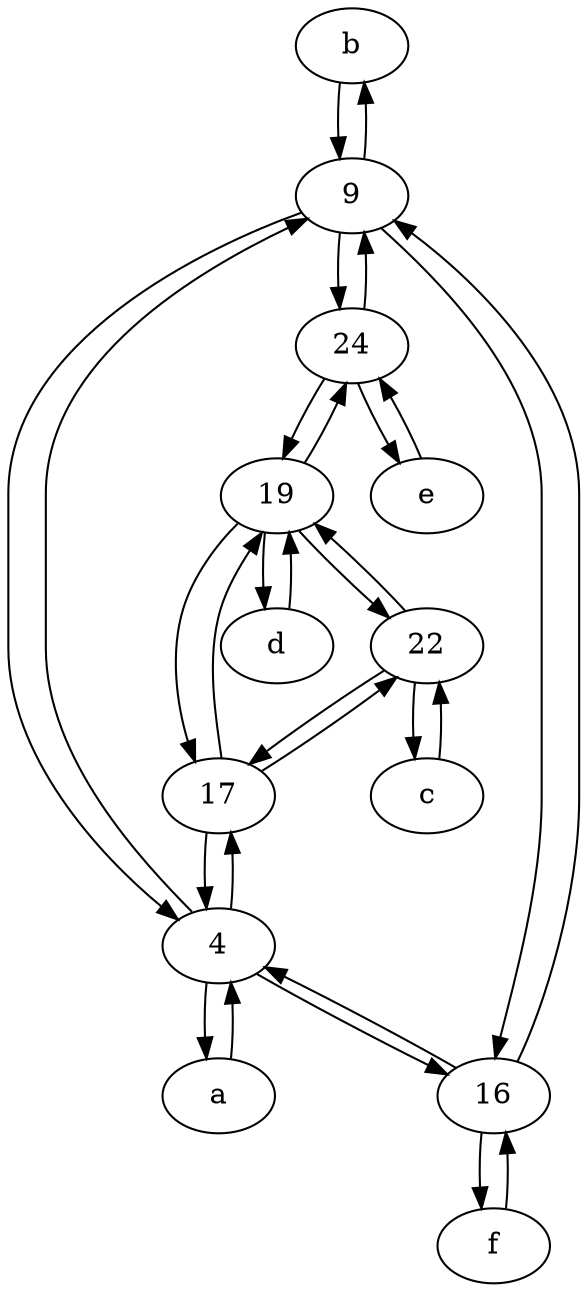 digraph  {
	b [pos="50,20!"];
	22;
	17;
	19;
	f [pos="15,45!"];
	a [pos="40,10!"];
	9;
	4;
	16;
	e [pos="30,50!"];
	d [pos="20,30!"];
	c [pos="20,10!"];
	24;
	4 -> 17;
	24 -> 19;
	d -> 19;
	4 -> 16;
	b -> 9;
	17 -> 19;
	19 -> 22;
	a -> 4;
	16 -> f;
	24 -> 9;
	19 -> d;
	24 -> e;
	17 -> 4;
	17 -> 22;
	c -> 22;
	e -> 24;
	4 -> a;
	9 -> 16;
	16 -> 9;
	22 -> 17;
	9 -> 24;
	19 -> 17;
	19 -> 24;
	16 -> 4;
	f -> 16;
	9 -> 4;
	4 -> 9;
	22 -> 19;
	9 -> b;
	22 -> c;

	}